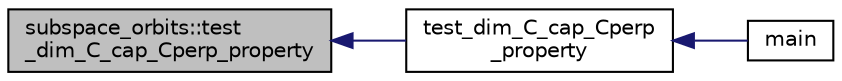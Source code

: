 digraph "subspace_orbits::test_dim_C_cap_Cperp_property"
{
  edge [fontname="Helvetica",fontsize="10",labelfontname="Helvetica",labelfontsize="10"];
  node [fontname="Helvetica",fontsize="10",shape=record];
  rankdir="LR";
  Node2238 [label="subspace_orbits::test\l_dim_C_cap_Cperp_property",height=0.2,width=0.4,color="black", fillcolor="grey75", style="filled", fontcolor="black"];
  Node2238 -> Node2239 [dir="back",color="midnightblue",fontsize="10",style="solid",fontname="Helvetica"];
  Node2239 [label="test_dim_C_cap_Cperp\l_property",height=0.2,width=0.4,color="black", fillcolor="white", style="filled",URL="$da/dd5/subspace__orbits__main_8_c.html#abc1f3820a6262d17d9a173dff4e9e761"];
  Node2239 -> Node2240 [dir="back",color="midnightblue",fontsize="10",style="solid",fontname="Helvetica"];
  Node2240 [label="main",height=0.2,width=0.4,color="black", fillcolor="white", style="filled",URL="$da/dd5/subspace__orbits__main_8_c.html#a217dbf8b442f20279ea00b898af96f52"];
}
